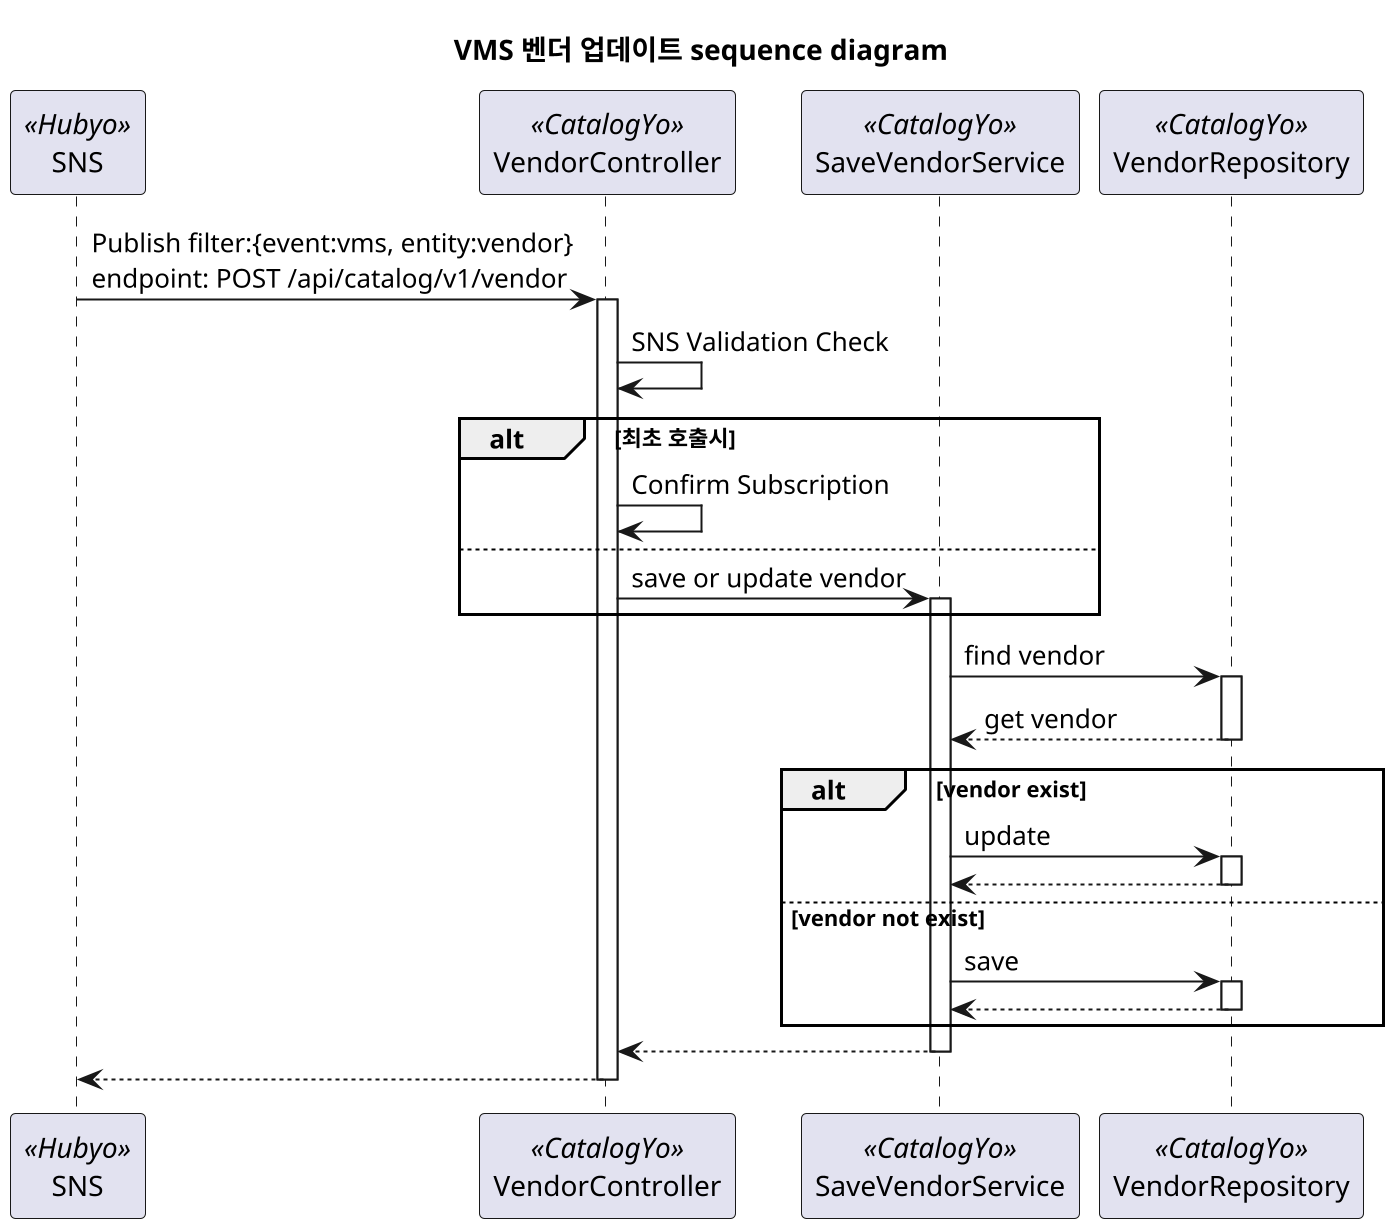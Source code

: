 @startuml VMS 벤더 업데이트 sequence diagram
skinparam defaultFontName D2Coding

scale 2
title VMS 벤더 업데이트 sequence diagram

participant SNS<<Hubyo>>
participant VendorController<<CatalogYo>>
participant SaveVendorService<<CatalogYo>>
participant VendorRepository<<CatalogYo>>

SNS -> VendorController : Publish filter:{event:vms, entity:vendor}\nendpoint: POST /api/catalog/v1/vendor
activate VendorController

VendorController -> VendorController : SNS Validation Check

alt 최초 호출시
    VendorController -> VendorController : Confirm Subscription
else
    VendorController -> SaveVendorService : save or update vendor
    
    activate SaveVendorService 
end

SaveVendorService -> VendorRepository : find vendor
activate VendorRepository

VendorRepository --> SaveVendorService : get vendor
deactivate VendorRepository

alt vendor exist 
    SaveVendorService -> VendorRepository : update
    activate VendorRepository 
    VendorRepository --> SaveVendorService 
    deactivate VendorRepository
else vendor not exist 
    SaveVendorService -> VendorRepository : save
    activate VendorRepository 
    VendorRepository --> SaveVendorService 
    deactivate VendorRepository
end

SaveVendorService --> VendorController
deactivate SaveVendorService

VendorController --> SNS
deactivate VendorController

@enduml